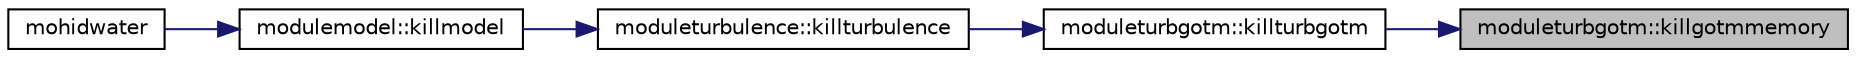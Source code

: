 digraph "moduleturbgotm::killgotmmemory"
{
 // LATEX_PDF_SIZE
  edge [fontname="Helvetica",fontsize="10",labelfontname="Helvetica",labelfontsize="10"];
  node [fontname="Helvetica",fontsize="10",shape=record];
  rankdir="RL";
  Node1 [label="moduleturbgotm::killgotmmemory",height=0.2,width=0.4,color="black", fillcolor="grey75", style="filled", fontcolor="black",tooltip=" "];
  Node1 -> Node2 [dir="back",color="midnightblue",fontsize="10",style="solid"];
  Node2 [label="moduleturbgotm::killturbgotm",height=0.2,width=0.4,color="black", fillcolor="white", style="filled",URL="$namespacemoduleturbgotm.html#a59463567a7797fc2bb742f83929626b1",tooltip=" "];
  Node2 -> Node3 [dir="back",color="midnightblue",fontsize="10",style="solid"];
  Node3 [label="moduleturbulence::killturbulence",height=0.2,width=0.4,color="black", fillcolor="white", style="filled",URL="$namespacemoduleturbulence.html#a16fdef89832180a7e41d6bd450c05746",tooltip=" "];
  Node3 -> Node4 [dir="back",color="midnightblue",fontsize="10",style="solid"];
  Node4 [label="modulemodel::killmodel",height=0.2,width=0.4,color="black", fillcolor="white", style="filled",URL="$namespacemodulemodel.html#a23647852257627fb606f6868bc295162",tooltip=" "];
  Node4 -> Node5 [dir="back",color="midnightblue",fontsize="10",style="solid"];
  Node5 [label="mohidwater",height=0.2,width=0.4,color="black", fillcolor="white", style="filled",URL="$_main_8_f90.html#a22cacab418d9e36dcaa8c3aef44b4185",tooltip=" "];
}
